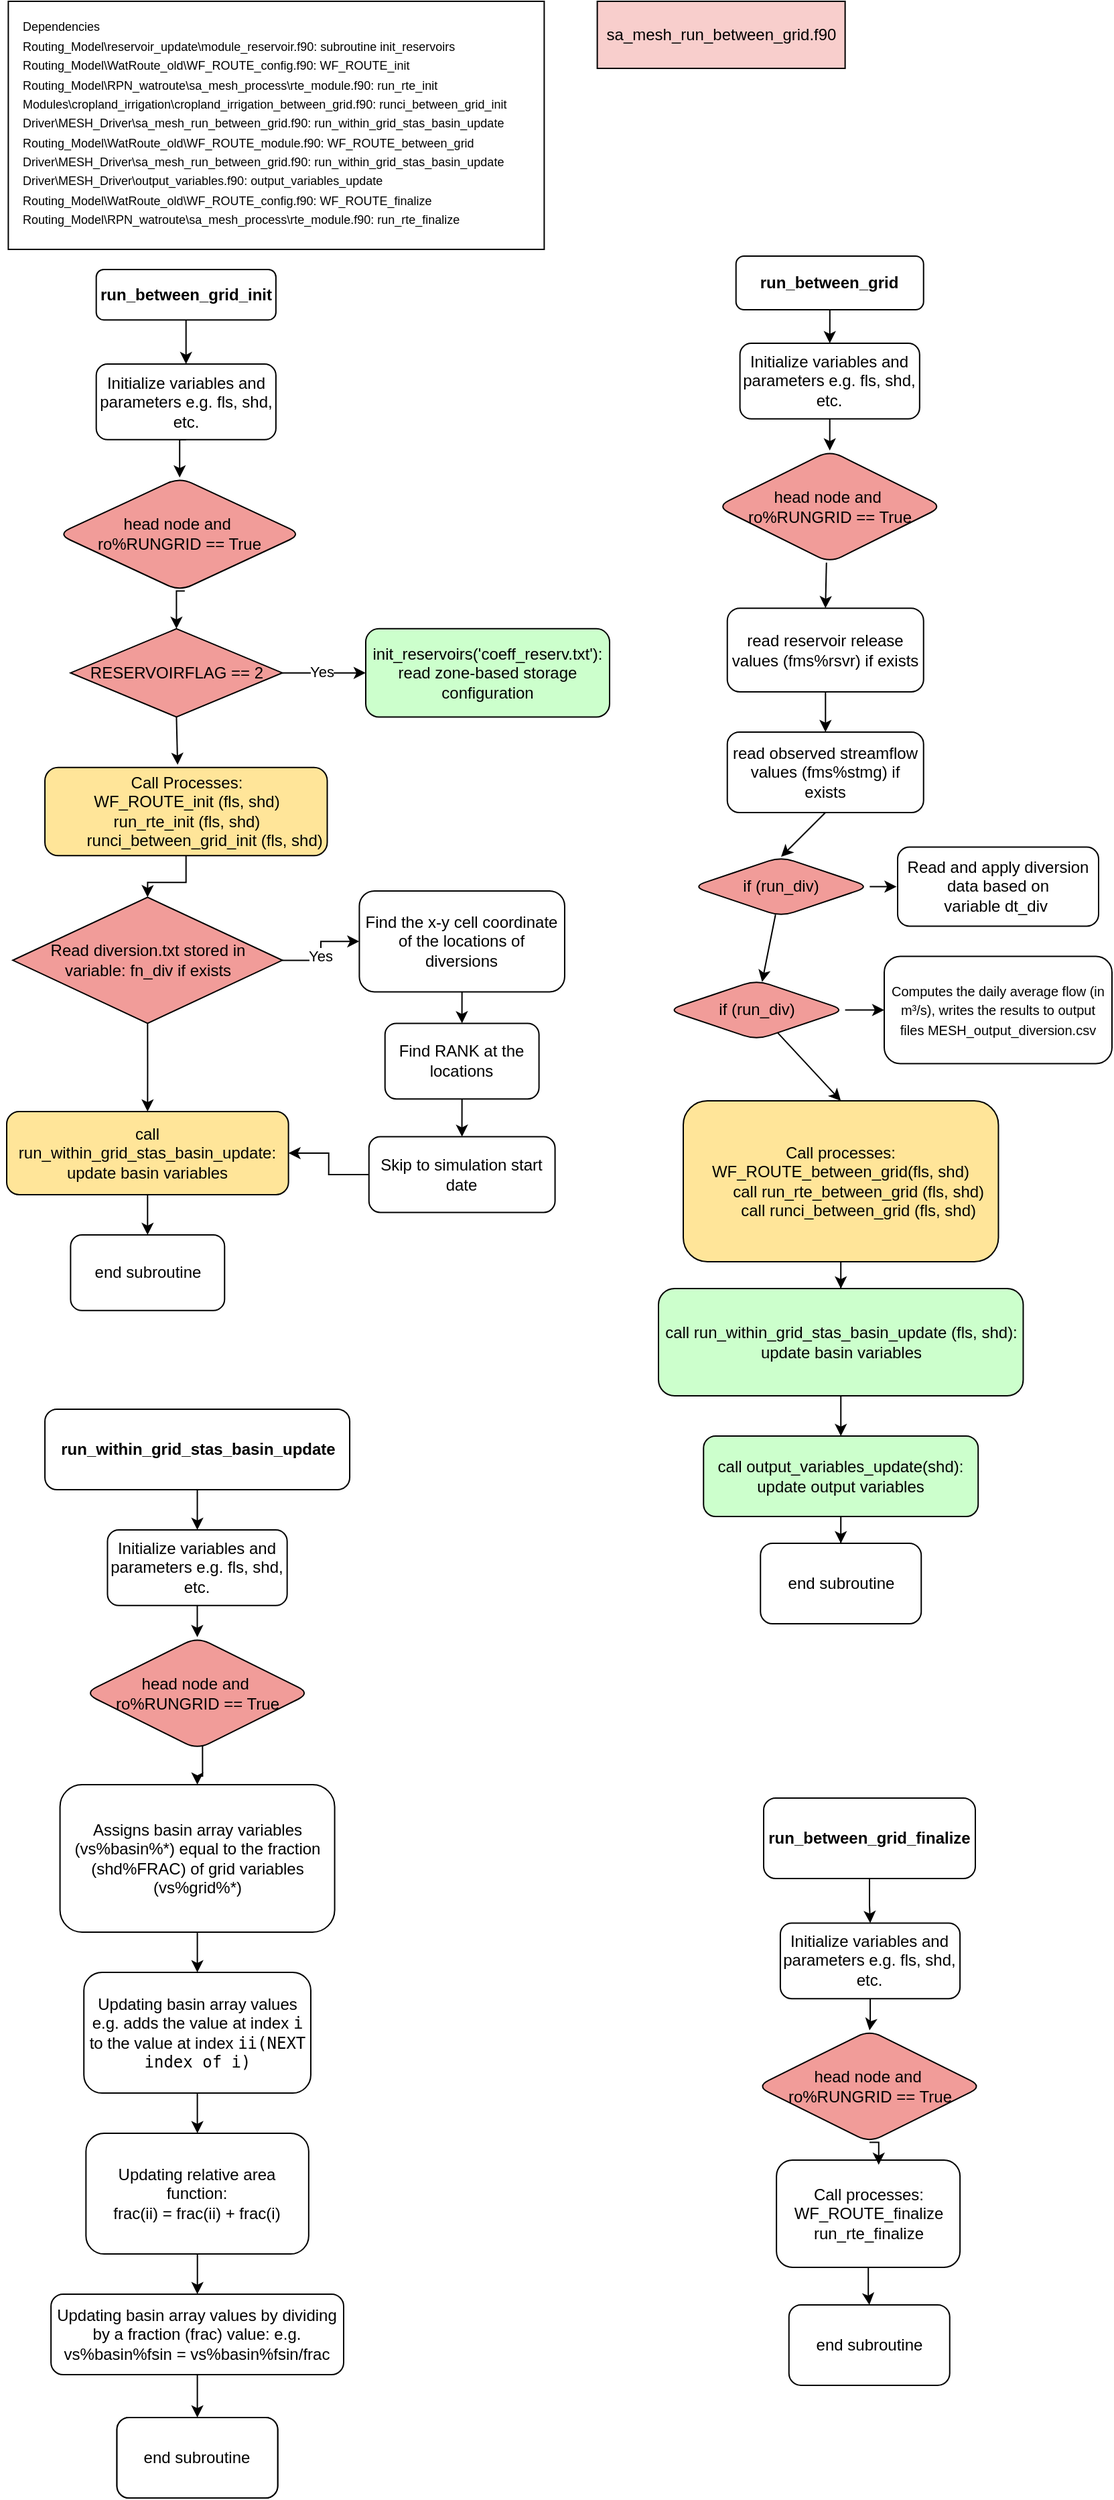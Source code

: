 <mxfile version="24.7.14">
  <diagram name="Page-1" id="10xUOoZB6ZYBFLNR_NRF">
    <mxGraphModel dx="1666" dy="749" grid="1" gridSize="10" guides="1" tooltips="1" connect="1" arrows="1" fold="1" page="1" pageScale="1" pageWidth="850" pageHeight="1100" math="0" shadow="0">
      <root>
        <mxCell id="0" />
        <mxCell id="1" parent="0" />
        <mxCell id="wEJVVZ1OubtGXcDkp_JM-1" value="sa_mesh_run_between_grid.f90" style="rounded=0;whiteSpace=wrap;html=1;fillColor=#F8CECC;" parent="1" vertex="1">
          <mxGeometry x="455.81" y="10" width="185" height="50" as="geometry" />
        </mxCell>
        <mxCell id="7oljmgm_8Q_aeO7kgqim-68" value="" style="group" parent="1" vertex="1" connectable="0">
          <mxGeometry x="10" y="210" width="455" height="785.0" as="geometry" />
        </mxCell>
        <mxCell id="7oljmgm_8Q_aeO7kgqim-2" value="" style="edgeStyle=orthogonalEdgeStyle;rounded=0;orthogonalLoop=1;jettySize=auto;html=1;" parent="7oljmgm_8Q_aeO7kgqim-68" source="wEJVVZ1OubtGXcDkp_JM-2" target="7oljmgm_8Q_aeO7kgqim-1" edge="1">
          <mxGeometry relative="1" as="geometry" />
        </mxCell>
        <mxCell id="wEJVVZ1OubtGXcDkp_JM-2" value="run_between_grid_init" style="rounded=1;whiteSpace=wrap;html=1;fontStyle=1" parent="7oljmgm_8Q_aeO7kgqim-68" vertex="1">
          <mxGeometry x="71.842" width="134.105" height="37.605" as="geometry" />
        </mxCell>
        <mxCell id="wEJVVZ1OubtGXcDkp_JM-3" value="init_reservoirs(&#39;coeff_reserv.txt&#39;):&lt;div&gt;read zone-based storage configuration&lt;/div&gt;" style="whiteSpace=wrap;html=1;rounded=1;fillColor=#CCFFCC;" parent="7oljmgm_8Q_aeO7kgqim-68" vertex="1">
          <mxGeometry x="273" y="267.934" width="182.0" height="65.808" as="geometry" />
        </mxCell>
        <mxCell id="7oljmgm_8Q_aeO7kgqim-8" style="edgeStyle=orthogonalEdgeStyle;rounded=0;orthogonalLoop=1;jettySize=auto;html=1;exitX=1;exitY=0.5;exitDx=0;exitDy=0;entryX=0;entryY=0.5;entryDx=0;entryDy=0;" parent="7oljmgm_8Q_aeO7kgqim-68" source="wEJVVZ1OubtGXcDkp_JM-5" target="wEJVVZ1OubtGXcDkp_JM-3" edge="1">
          <mxGeometry relative="1" as="geometry" />
        </mxCell>
        <mxCell id="7oljmgm_8Q_aeO7kgqim-9" value="Yes" style="edgeLabel;html=1;align=center;verticalAlign=middle;resizable=0;points=[];" parent="7oljmgm_8Q_aeO7kgqim-8" vertex="1" connectable="0">
          <mxGeometry x="-0.056" y="1" relative="1" as="geometry">
            <mxPoint as="offset" />
          </mxGeometry>
        </mxCell>
        <mxCell id="wEJVVZ1OubtGXcDkp_JM-5" value="RESERVOIRFLAG == 2" style="rhombus;whiteSpace=wrap;html=1;fillColor=#F19C99;" parent="7oljmgm_8Q_aeO7kgqim-68" vertex="1">
          <mxGeometry x="52.684" y="267.934" width="158.053" height="65.808" as="geometry" />
        </mxCell>
        <mxCell id="wEJVVZ1OubtGXcDkp_JM-13" value="" style="edgeStyle=orthogonalEdgeStyle;rounded=0;orthogonalLoop=1;jettySize=auto;html=1;entryX=0.5;entryY=0;entryDx=0;entryDy=0;" parent="7oljmgm_8Q_aeO7kgqim-68" source="wEJVVZ1OubtGXcDkp_JM-10" target="7oljmgm_8Q_aeO7kgqim-14" edge="1">
          <mxGeometry relative="1" as="geometry">
            <mxPoint x="138.895" y="465.359" as="targetPoint" />
          </mxGeometry>
        </mxCell>
        <mxCell id="wEJVVZ1OubtGXcDkp_JM-10" value="Call Processes:&lt;div&gt;&lt;div&gt;WF_ROUTE_init&amp;nbsp;(fls, shd)&lt;/div&gt;&lt;div&gt;run_rte_init&amp;nbsp;(fls, shd)&lt;/div&gt;&lt;div&gt;&amp;nbsp; &amp;nbsp; &amp;nbsp; &amp;nbsp; runci_between_grid_init&amp;nbsp;(fls, shd)&lt;/div&gt;&lt;/div&gt;" style="rounded=1;whiteSpace=wrap;html=1;fillColor=#FFE599;" parent="7oljmgm_8Q_aeO7kgqim-68" vertex="1">
          <mxGeometry x="33.526" y="371.347" width="210.737" height="65.808" as="geometry" />
        </mxCell>
        <mxCell id="wEJVVZ1OubtGXcDkp_JM-14" value="Find the x-y cell coordinate of the locations of diversions" style="whiteSpace=wrap;html=1;rounded=1;" parent="7oljmgm_8Q_aeO7kgqim-68" vertex="1">
          <mxGeometry x="268.21" y="463.479" width="153.263" height="75.21" as="geometry" />
        </mxCell>
        <mxCell id="wEJVVZ1OubtGXcDkp_JM-24" value="" style="edgeStyle=orthogonalEdgeStyle;rounded=0;orthogonalLoop=1;jettySize=auto;html=1;" parent="7oljmgm_8Q_aeO7kgqim-68" source="wEJVVZ1OubtGXcDkp_JM-21" target="wEJVVZ1OubtGXcDkp_JM-23" edge="1">
          <mxGeometry relative="1" as="geometry" />
        </mxCell>
        <mxCell id="wEJVVZ1OubtGXcDkp_JM-21" value="call run_within_grid_stas_basin_update:&lt;div&gt;update basin variables&lt;/div&gt;" style="whiteSpace=wrap;html=1;rounded=1;fillColor=#FFE599;" parent="7oljmgm_8Q_aeO7kgqim-68" vertex="1">
          <mxGeometry x="5" y="628" width="210.32" height="62" as="geometry" />
        </mxCell>
        <mxCell id="wEJVVZ1OubtGXcDkp_JM-23" value="end subroutine" style="whiteSpace=wrap;html=1;rounded=1;" parent="7oljmgm_8Q_aeO7kgqim-68" vertex="1">
          <mxGeometry x="52.684" y="720.003" width="114.947" height="56.407" as="geometry" />
        </mxCell>
        <mxCell id="Qatt-AjyccafXuUgTQb3-5" style="edgeStyle=orthogonalEdgeStyle;rounded=0;orthogonalLoop=1;jettySize=auto;html=1;entryX=0.5;entryY=0;entryDx=0;entryDy=0;" parent="7oljmgm_8Q_aeO7kgqim-68" target="wEJVVZ1OubtGXcDkp_JM-5" edge="1">
          <mxGeometry relative="1" as="geometry">
            <mxPoint x="137.937" y="239.731" as="sourcePoint" />
          </mxGeometry>
        </mxCell>
        <mxCell id="7oljmgm_8Q_aeO7kgqim-11" style="edgeStyle=orthogonalEdgeStyle;rounded=0;orthogonalLoop=1;jettySize=auto;html=1;exitX=0.5;exitY=1;exitDx=0;exitDy=0;entryX=0.5;entryY=0;entryDx=0;entryDy=0;" parent="7oljmgm_8Q_aeO7kgqim-68" source="7oljmgm_8Q_aeO7kgqim-1" target="7oljmgm_8Q_aeO7kgqim-4" edge="1">
          <mxGeometry relative="1" as="geometry" />
        </mxCell>
        <mxCell id="7oljmgm_8Q_aeO7kgqim-1" value="Initialize variables and parameters e.g. fls, shd, etc." style="rounded=1;whiteSpace=wrap;html=1;" parent="7oljmgm_8Q_aeO7kgqim-68" vertex="1">
          <mxGeometry x="71.842" y="70.509" width="134.105" height="56.407" as="geometry" />
        </mxCell>
        <mxCell id="7oljmgm_8Q_aeO7kgqim-4" value="head node and&amp;nbsp;&lt;div&gt;ro%RUNGRID == True&lt;/div&gt;" style="rhombus;whiteSpace=wrap;html=1;rounded=1;fillColor=#F19C99;" parent="7oljmgm_8Q_aeO7kgqim-68" vertex="1">
          <mxGeometry x="43.105" y="155.12" width="182.0" height="84.611" as="geometry" />
        </mxCell>
        <mxCell id="7oljmgm_8Q_aeO7kgqim-7" style="edgeStyle=orthogonalEdgeStyle;rounded=0;orthogonalLoop=1;jettySize=auto;html=1;exitX=0.5;exitY=1;exitDx=0;exitDy=0;entryX=0.47;entryY=-0.029;entryDx=0;entryDy=0;entryPerimeter=0;" parent="7oljmgm_8Q_aeO7kgqim-68" source="wEJVVZ1OubtGXcDkp_JM-5" target="wEJVVZ1OubtGXcDkp_JM-10" edge="1">
          <mxGeometry relative="1" as="geometry" />
        </mxCell>
        <mxCell id="7oljmgm_8Q_aeO7kgqim-16" style="edgeStyle=orthogonalEdgeStyle;rounded=0;orthogonalLoop=1;jettySize=auto;html=1;exitX=0.5;exitY=1;exitDx=0;exitDy=0;entryX=0.5;entryY=0;entryDx=0;entryDy=0;" parent="7oljmgm_8Q_aeO7kgqim-68" source="7oljmgm_8Q_aeO7kgqim-14" target="wEJVVZ1OubtGXcDkp_JM-21" edge="1">
          <mxGeometry relative="1" as="geometry" />
        </mxCell>
        <mxCell id="7oljmgm_8Q_aeO7kgqim-18" value="" style="edgeStyle=orthogonalEdgeStyle;rounded=0;orthogonalLoop=1;jettySize=auto;html=1;" parent="7oljmgm_8Q_aeO7kgqim-68" source="7oljmgm_8Q_aeO7kgqim-14" target="wEJVVZ1OubtGXcDkp_JM-14" edge="1">
          <mxGeometry relative="1" as="geometry" />
        </mxCell>
        <mxCell id="7oljmgm_8Q_aeO7kgqim-19" value="Yes" style="edgeLabel;html=1;align=center;verticalAlign=middle;resizable=0;points=[];" parent="7oljmgm_8Q_aeO7kgqim-18" vertex="1" connectable="0">
          <mxGeometry x="-0.089" y="1" relative="1" as="geometry">
            <mxPoint as="offset" />
          </mxGeometry>
        </mxCell>
        <mxCell id="7oljmgm_8Q_aeO7kgqim-14" value="Read&amp;nbsp;diversion.txt stored in variable:&amp;nbsp;fn_div if exists" style="rhombus;whiteSpace=wrap;html=1;fillColor=#F19C99;" parent="7oljmgm_8Q_aeO7kgqim-68" vertex="1">
          <mxGeometry x="9.579" y="468.18" width="201.158" height="94.012" as="geometry" />
        </mxCell>
        <mxCell id="wEJVVZ1OubtGXcDkp_JM-19" value="Skip to simulation start date" style="whiteSpace=wrap;html=1;rounded=1;" parent="7oljmgm_8Q_aeO7kgqim-68" vertex="1">
          <mxGeometry x="275.394" y="646.801" width="138.895" height="56.407" as="geometry" />
        </mxCell>
        <mxCell id="7oljmgm_8Q_aeO7kgqim-17" style="edgeStyle=orthogonalEdgeStyle;rounded=0;orthogonalLoop=1;jettySize=auto;html=1;exitX=0;exitY=0.5;exitDx=0;exitDy=0;entryX=1;entryY=0.5;entryDx=0;entryDy=0;" parent="7oljmgm_8Q_aeO7kgqim-68" source="wEJVVZ1OubtGXcDkp_JM-19" target="wEJVVZ1OubtGXcDkp_JM-21" edge="1">
          <mxGeometry relative="1" as="geometry" />
        </mxCell>
        <mxCell id="wEJVVZ1OubtGXcDkp_JM-16" value="Find RANK at the locations" style="whiteSpace=wrap;html=1;rounded=1;" parent="7oljmgm_8Q_aeO7kgqim-68" vertex="1">
          <mxGeometry x="287.368" y="562.192" width="114.947" height="56.407" as="geometry" />
        </mxCell>
        <mxCell id="wEJVVZ1OubtGXcDkp_JM-20" value="" style="edgeStyle=orthogonalEdgeStyle;rounded=0;orthogonalLoop=1;jettySize=auto;html=1;exitX=0.5;exitY=1;exitDx=0;exitDy=0;" parent="7oljmgm_8Q_aeO7kgqim-68" source="wEJVVZ1OubtGXcDkp_JM-16" target="wEJVVZ1OubtGXcDkp_JM-19" edge="1">
          <mxGeometry relative="1" as="geometry">
            <mxPoint x="324.655" y="526.883" as="sourcePoint" />
          </mxGeometry>
        </mxCell>
        <mxCell id="wEJVVZ1OubtGXcDkp_JM-17" value="" style="edgeStyle=orthogonalEdgeStyle;rounded=0;orthogonalLoop=1;jettySize=auto;html=1;exitX=0.5;exitY=1;exitDx=0;exitDy=0;" parent="7oljmgm_8Q_aeO7kgqim-68" source="wEJVVZ1OubtGXcDkp_JM-14" target="wEJVVZ1OubtGXcDkp_JM-16" edge="1">
          <mxGeometry relative="1" as="geometry">
            <mxPoint x="535.427" y="489.279" as="sourcePoint" />
          </mxGeometry>
        </mxCell>
        <mxCell id="7oljmgm_8Q_aeO7kgqim-69" value="" style="group" parent="1" vertex="1" connectable="0">
          <mxGeometry x="43.53" y="1060" width="227.5" height="812" as="geometry" />
        </mxCell>
        <mxCell id="7oljmgm_8Q_aeO7kgqim-61" style="edgeStyle=orthogonalEdgeStyle;rounded=0;orthogonalLoop=1;jettySize=auto;html=1;exitX=0.5;exitY=1;exitDx=0;exitDy=0;entryX=0.5;entryY=0;entryDx=0;entryDy=0;" parent="7oljmgm_8Q_aeO7kgqim-69" source="Qatt-AjyccafXuUgTQb3-1" target="7oljmgm_8Q_aeO7kgqim-55" edge="1">
          <mxGeometry relative="1" as="geometry" />
        </mxCell>
        <mxCell id="Qatt-AjyccafXuUgTQb3-1" value="&lt;b&gt;run_within_grid_stas_basin_update&lt;/b&gt;" style="rounded=1;whiteSpace=wrap;html=1;" parent="7oljmgm_8Q_aeO7kgqim-69" vertex="1">
          <mxGeometry width="227.5" height="60" as="geometry" />
        </mxCell>
        <mxCell id="Qatt-AjyccafXuUgTQb3-12" value="" style="edgeStyle=orthogonalEdgeStyle;rounded=0;orthogonalLoop=1;jettySize=auto;html=1;exitX=0.523;exitY=0.92;exitDx=0;exitDy=0;exitPerimeter=0;" parent="7oljmgm_8Q_aeO7kgqim-69" source="7oljmgm_8Q_aeO7kgqim-56" target="Qatt-AjyccafXuUgTQb3-11" edge="1">
          <mxGeometry relative="1" as="geometry">
            <mxPoint x="113.798" y="250" as="sourcePoint" />
          </mxGeometry>
        </mxCell>
        <mxCell id="Qatt-AjyccafXuUgTQb3-14" value="" style="edgeStyle=orthogonalEdgeStyle;rounded=0;orthogonalLoop=1;jettySize=auto;html=1;" parent="7oljmgm_8Q_aeO7kgqim-69" source="Qatt-AjyccafXuUgTQb3-11" target="Qatt-AjyccafXuUgTQb3-13" edge="1">
          <mxGeometry relative="1" as="geometry" />
        </mxCell>
        <mxCell id="Qatt-AjyccafXuUgTQb3-11" value="Assigns basin array variables (vs%basin%*) equal to the fraction (shd%FRAC) of grid variables (vs%grid%*)" style="whiteSpace=wrap;html=1;rounded=1;" parent="7oljmgm_8Q_aeO7kgqim-69" vertex="1">
          <mxGeometry x="11.26" y="280" width="205" height="110" as="geometry" />
        </mxCell>
        <mxCell id="Qatt-AjyccafXuUgTQb3-16" value="" style="edgeStyle=orthogonalEdgeStyle;rounded=0;orthogonalLoop=1;jettySize=auto;html=1;" parent="7oljmgm_8Q_aeO7kgqim-69" source="Qatt-AjyccafXuUgTQb3-13" target="Qatt-AjyccafXuUgTQb3-15" edge="1">
          <mxGeometry relative="1" as="geometry" />
        </mxCell>
        <mxCell id="Qatt-AjyccafXuUgTQb3-13" value="Updating basin array values&lt;div&gt;e.g. a&lt;span style=&quot;background-color: initial;&quot;&gt;dds the value at index &lt;/span&gt;&lt;code style=&quot;background-color: initial;&quot;&gt;i&lt;/code&gt;&lt;span style=&quot;background-color: initial;&quot;&gt; to the value at index &lt;/span&gt;&lt;code style=&quot;background-color: initial;&quot;&gt;ii(NEXT index of i)&lt;br&gt;&lt;/code&gt;&lt;/div&gt;" style="whiteSpace=wrap;html=1;rounded=1;" parent="7oljmgm_8Q_aeO7kgqim-69" vertex="1">
          <mxGeometry x="29.08" y="420" width="169.37" height="90" as="geometry" />
        </mxCell>
        <mxCell id="Qatt-AjyccafXuUgTQb3-18" value="" style="edgeStyle=orthogonalEdgeStyle;rounded=0;orthogonalLoop=1;jettySize=auto;html=1;" parent="7oljmgm_8Q_aeO7kgqim-69" source="Qatt-AjyccafXuUgTQb3-15" target="Qatt-AjyccafXuUgTQb3-17" edge="1">
          <mxGeometry relative="1" as="geometry" />
        </mxCell>
        <mxCell id="Qatt-AjyccafXuUgTQb3-15" value="Updating relative area function:&lt;div&gt;frac(ii) = frac(ii) + frac(i)&lt;br&gt;&lt;/div&gt;" style="whiteSpace=wrap;html=1;rounded=1;" parent="7oljmgm_8Q_aeO7kgqim-69" vertex="1">
          <mxGeometry x="30.64" y="540" width="166.25" height="90" as="geometry" />
        </mxCell>
        <mxCell id="Qatt-AjyccafXuUgTQb3-26" value="" style="edgeStyle=orthogonalEdgeStyle;rounded=0;orthogonalLoop=1;jettySize=auto;html=1;" parent="7oljmgm_8Q_aeO7kgqim-69" source="Qatt-AjyccafXuUgTQb3-17" target="Qatt-AjyccafXuUgTQb3-25" edge="1">
          <mxGeometry relative="1" as="geometry" />
        </mxCell>
        <mxCell id="Qatt-AjyccafXuUgTQb3-17" value="Updating basin array values by dividing by a fraction (frac) value: e.g.&lt;br&gt;vs%basin%fsin = vs%basin%fsin/frac" style="whiteSpace=wrap;html=1;rounded=1;" parent="7oljmgm_8Q_aeO7kgqim-69" vertex="1">
          <mxGeometry x="4.54" y="660" width="218.43" height="60" as="geometry" />
        </mxCell>
        <mxCell id="Qatt-AjyccafXuUgTQb3-25" value="end subroutine" style="whiteSpace=wrap;html=1;rounded=1;" parent="7oljmgm_8Q_aeO7kgqim-69" vertex="1">
          <mxGeometry x="53.75" y="752" width="120" height="60" as="geometry" />
        </mxCell>
        <mxCell id="Qatt-AjyccafXuUgTQb3-27" value="end subroutine" style="whiteSpace=wrap;html=1;rounded=1;" parent="7oljmgm_8Q_aeO7kgqim-69" vertex="1">
          <mxGeometry x="53.75" y="752" width="120" height="60" as="geometry" />
        </mxCell>
        <mxCell id="7oljmgm_8Q_aeO7kgqim-62" style="edgeStyle=orthogonalEdgeStyle;rounded=0;orthogonalLoop=1;jettySize=auto;html=1;entryX=0.5;entryY=0;entryDx=0;entryDy=0;" parent="7oljmgm_8Q_aeO7kgqim-69" source="7oljmgm_8Q_aeO7kgqim-55" target="7oljmgm_8Q_aeO7kgqim-56" edge="1">
          <mxGeometry relative="1" as="geometry" />
        </mxCell>
        <mxCell id="7oljmgm_8Q_aeO7kgqim-55" value="Initialize variables and parameters e.g. fls, shd, etc." style="rounded=1;whiteSpace=wrap;html=1;" parent="7oljmgm_8Q_aeO7kgqim-69" vertex="1">
          <mxGeometry x="46.702" y="89.999" width="134.105" height="56.407" as="geometry" />
        </mxCell>
        <mxCell id="7oljmgm_8Q_aeO7kgqim-56" value="head node and&amp;nbsp;&lt;div&gt;ro%RUNGRID == True&lt;/div&gt;" style="rhombus;whiteSpace=wrap;html=1;rounded=1;fillColor=#F19C99;" parent="7oljmgm_8Q_aeO7kgqim-69" vertex="1">
          <mxGeometry x="29.5" y="170" width="168.5" height="83.59" as="geometry" />
        </mxCell>
        <mxCell id="7oljmgm_8Q_aeO7kgqim-70" value="" style="group" parent="1" vertex="1" connectable="0">
          <mxGeometry x="574.75" y="1350" width="168.5" height="438" as="geometry" />
        </mxCell>
        <mxCell id="Qatt-AjyccafXuUgTQb3-21" value="" style="edgeStyle=orthogonalEdgeStyle;rounded=0;orthogonalLoop=1;jettySize=auto;html=1;" parent="7oljmgm_8Q_aeO7kgqim-70" source="Qatt-AjyccafXuUgTQb3-19" target="7oljmgm_8Q_aeO7kgqim-63" edge="1">
          <mxGeometry relative="1" as="geometry">
            <mxPoint x="83.25" y="92" as="targetPoint" />
          </mxGeometry>
        </mxCell>
        <mxCell id="Qatt-AjyccafXuUgTQb3-19" value="&lt;b&gt;run_between_grid_finalize&lt;/b&gt;" style="rounded=1;whiteSpace=wrap;html=1;" parent="7oljmgm_8Q_aeO7kgqim-70" vertex="1">
          <mxGeometry x="5.25" width="158" height="60" as="geometry" />
        </mxCell>
        <mxCell id="Qatt-AjyccafXuUgTQb3-29" value="" style="edgeStyle=orthogonalEdgeStyle;rounded=0;orthogonalLoop=1;jettySize=auto;html=1;" parent="7oljmgm_8Q_aeO7kgqim-70" source="Qatt-AjyccafXuUgTQb3-23" target="Qatt-AjyccafXuUgTQb3-28" edge="1">
          <mxGeometry relative="1" as="geometry" />
        </mxCell>
        <mxCell id="Qatt-AjyccafXuUgTQb3-23" value="Call processes:&lt;div&gt;&lt;div&gt;WF_ROUTE_finalize&lt;/div&gt;&lt;div&gt;&lt;span style=&quot;background-color: initial;&quot;&gt;run_rte_finalize&lt;/span&gt;&lt;/div&gt;&lt;/div&gt;" style="whiteSpace=wrap;html=1;rounded=1;" parent="7oljmgm_8Q_aeO7kgqim-70" vertex="1">
          <mxGeometry x="14.81" y="270" width="137" height="80" as="geometry" />
        </mxCell>
        <mxCell id="Qatt-AjyccafXuUgTQb3-28" value="end subroutine" style="whiteSpace=wrap;html=1;rounded=1;" parent="7oljmgm_8Q_aeO7kgqim-70" vertex="1">
          <mxGeometry x="24.13" y="378" width="120" height="60" as="geometry" />
        </mxCell>
        <mxCell id="7oljmgm_8Q_aeO7kgqim-65" style="edgeStyle=orthogonalEdgeStyle;rounded=0;orthogonalLoop=1;jettySize=auto;html=1;entryX=0.5;entryY=0;entryDx=0;entryDy=0;" parent="7oljmgm_8Q_aeO7kgqim-70" source="7oljmgm_8Q_aeO7kgqim-63" target="7oljmgm_8Q_aeO7kgqim-64" edge="1">
          <mxGeometry relative="1" as="geometry" />
        </mxCell>
        <mxCell id="7oljmgm_8Q_aeO7kgqim-63" value="Initialize variables and parameters e.g. fls, shd, etc." style="rounded=1;whiteSpace=wrap;html=1;" parent="7oljmgm_8Q_aeO7kgqim-70" vertex="1">
          <mxGeometry x="17.702" y="93.209" width="134.105" height="56.407" as="geometry" />
        </mxCell>
        <mxCell id="7oljmgm_8Q_aeO7kgqim-64" value="head node and&amp;nbsp;&lt;div&gt;ro%RUNGRID == True&lt;/div&gt;" style="rhombus;whiteSpace=wrap;html=1;rounded=1;fillColor=#F19C99;" parent="7oljmgm_8Q_aeO7kgqim-70" vertex="1">
          <mxGeometry y="173.21" width="168.5" height="83.59" as="geometry" />
        </mxCell>
        <mxCell id="7oljmgm_8Q_aeO7kgqim-66" style="edgeStyle=orthogonalEdgeStyle;rounded=0;orthogonalLoop=1;jettySize=auto;html=1;exitX=0.5;exitY=1;exitDx=0;exitDy=0;entryX=0.557;entryY=0.044;entryDx=0;entryDy=0;entryPerimeter=0;" parent="7oljmgm_8Q_aeO7kgqim-70" source="7oljmgm_8Q_aeO7kgqim-64" target="Qatt-AjyccafXuUgTQb3-23" edge="1">
          <mxGeometry relative="1" as="geometry" />
        </mxCell>
        <mxCell id="7oljmgm_8Q_aeO7kgqim-22" style="edgeStyle=orthogonalEdgeStyle;rounded=0;orthogonalLoop=1;jettySize=auto;html=1;entryX=0.5;entryY=0;entryDx=0;entryDy=0;" parent="1" source="wEJVVZ1OubtGXcDkp_JM-25" target="7oljmgm_8Q_aeO7kgqim-21" edge="1">
          <mxGeometry relative="1" as="geometry" />
        </mxCell>
        <mxCell id="wEJVVZ1OubtGXcDkp_JM-25" value="&lt;b&gt;run_between_grid&lt;/b&gt;" style="rounded=1;whiteSpace=wrap;html=1;" parent="1" vertex="1">
          <mxGeometry x="559.36" y="200" width="140" height="40" as="geometry" />
        </mxCell>
        <mxCell id="7oljmgm_8Q_aeO7kgqim-51" style="edgeStyle=orthogonalEdgeStyle;rounded=0;orthogonalLoop=1;jettySize=auto;html=1;entryX=0.5;entryY=0;entryDx=0;entryDy=0;" parent="1" source="7oljmgm_8Q_aeO7kgqim-21" target="7oljmgm_8Q_aeO7kgqim-50" edge="1">
          <mxGeometry relative="1" as="geometry" />
        </mxCell>
        <mxCell id="7oljmgm_8Q_aeO7kgqim-21" value="Initialize variables and parameters e.g. fls, shd, etc." style="rounded=1;whiteSpace=wrap;html=1;" parent="1" vertex="1">
          <mxGeometry x="562.312" y="264.999" width="134.105" height="56.407" as="geometry" />
        </mxCell>
        <mxCell id="7oljmgm_8Q_aeO7kgqim-50" value="head node and&amp;nbsp;&lt;div&gt;ro%RUNGRID == True&lt;/div&gt;" style="rhombus;whiteSpace=wrap;html=1;rounded=1;fillColor=#F19C99;" parent="1" vertex="1">
          <mxGeometry x="545.11" y="345" width="168.5" height="83.59" as="geometry" />
        </mxCell>
        <mxCell id="wEJVVZ1OubtGXcDkp_JM-29" value="" style="edgeStyle=orthogonalEdgeStyle;rounded=0;orthogonalLoop=1;jettySize=auto;html=1;" parent="1" source="wEJVVZ1OubtGXcDkp_JM-26" target="wEJVVZ1OubtGXcDkp_JM-28" edge="1">
          <mxGeometry relative="1" as="geometry" />
        </mxCell>
        <mxCell id="wEJVVZ1OubtGXcDkp_JM-26" value="read reservoir release values (fms%rsvr) if exists" style="whiteSpace=wrap;html=1;rounded=1;" parent="1" vertex="1">
          <mxGeometry x="552.87" y="462.59" width="146.49" height="62.41" as="geometry" />
        </mxCell>
        <mxCell id="a0vkJ4WNfMtXLyFlBchT-2" style="rounded=0;orthogonalLoop=1;jettySize=auto;html=1;exitX=0.5;exitY=1;exitDx=0;exitDy=0;entryX=0.5;entryY=0;entryDx=0;entryDy=0;" parent="1" source="wEJVVZ1OubtGXcDkp_JM-28" target="a0vkJ4WNfMtXLyFlBchT-1" edge="1">
          <mxGeometry relative="1" as="geometry" />
        </mxCell>
        <mxCell id="wEJVVZ1OubtGXcDkp_JM-28" value="read observed streamflow values (fms%stmg) if exists" style="whiteSpace=wrap;html=1;rounded=1;" parent="1" vertex="1">
          <mxGeometry x="552.87" y="555" width="146.49" height="60" as="geometry" />
        </mxCell>
        <mxCell id="wEJVVZ1OubtGXcDkp_JM-30" value="Read and apply diversion data based on variable&amp;nbsp;dt_div&amp;nbsp;" style="whiteSpace=wrap;html=1;rounded=1;" parent="1" vertex="1">
          <mxGeometry x="680" y="640.75" width="150" height="59" as="geometry" />
        </mxCell>
        <mxCell id="wEJVVZ1OubtGXcDkp_JM-35" value="" style="edgeStyle=orthogonalEdgeStyle;rounded=0;orthogonalLoop=1;jettySize=auto;html=1;" parent="1" target="wEJVVZ1OubtGXcDkp_JM-34" edge="1">
          <mxGeometry relative="1" as="geometry">
            <mxPoint x="639.749" y="885" as="sourcePoint" />
          </mxGeometry>
        </mxCell>
        <mxCell id="7oljmgm_8Q_aeO7kgqim-52" style="rounded=0;orthogonalLoop=1;jettySize=auto;html=1;entryX=0.5;entryY=0;entryDx=0;entryDy=0;" parent="1" source="a0vkJ4WNfMtXLyFlBchT-5" target="wEJVVZ1OubtGXcDkp_JM-34" edge="1">
          <mxGeometry relative="1" as="geometry">
            <mxPoint x="738.889" y="840" as="sourcePoint" />
          </mxGeometry>
        </mxCell>
        <mxCell id="wEJVVZ1OubtGXcDkp_JM-38" style="edgeStyle=orthogonalEdgeStyle;rounded=0;orthogonalLoop=1;jettySize=auto;html=1;entryX=0.5;entryY=0;entryDx=0;entryDy=0;" parent="1" source="wEJVVZ1OubtGXcDkp_JM-34" target="wEJVVZ1OubtGXcDkp_JM-37" edge="1">
          <mxGeometry relative="1" as="geometry">
            <mxPoint x="624.37" y="1032.59" as="targetPoint" />
          </mxGeometry>
        </mxCell>
        <mxCell id="wEJVVZ1OubtGXcDkp_JM-34" value="&lt;div&gt;Call processes:&lt;/div&gt;&lt;div&gt;WF_ROUTE_between_grid(fls, shd)&lt;/div&gt;&lt;div&gt;&amp;nbsp; &amp;nbsp; &amp;nbsp; &amp;nbsp; call run_rte_between_grid&amp;nbsp;(fls, shd)&lt;/div&gt;&lt;div&gt;&amp;nbsp; &amp;nbsp; &amp;nbsp; &amp;nbsp; call runci_between_grid&amp;nbsp;(fls, shd)&lt;/div&gt;" style="whiteSpace=wrap;html=1;rounded=1;fillColor=#FFE599;" parent="1" vertex="1">
          <mxGeometry x="520" y="830" width="235.24" height="120" as="geometry" />
        </mxCell>
        <mxCell id="7oljmgm_8Q_aeO7kgqim-53" style="edgeStyle=orthogonalEdgeStyle;rounded=0;orthogonalLoop=1;jettySize=auto;html=1;exitX=0.5;exitY=1;exitDx=0;exitDy=0;entryX=0.5;entryY=0;entryDx=0;entryDy=0;" parent="1" source="wEJVVZ1OubtGXcDkp_JM-37" target="wEJVVZ1OubtGXcDkp_JM-39" edge="1">
          <mxGeometry relative="1" as="geometry" />
        </mxCell>
        <mxCell id="wEJVVZ1OubtGXcDkp_JM-37" value="call run_within_grid_stas_basin_update (fls, shd):&lt;div&gt;update basin variables&lt;/div&gt;" style="whiteSpace=wrap;html=1;rounded=1;fillColor=#CCFFCC;" parent="1" vertex="1">
          <mxGeometry x="501.5" y="970" width="272.24" height="80" as="geometry" />
        </mxCell>
        <mxCell id="wEJVVZ1OubtGXcDkp_JM-43" value="" style="edgeStyle=orthogonalEdgeStyle;rounded=0;orthogonalLoop=1;jettySize=auto;html=1;exitX=0.5;exitY=1;exitDx=0;exitDy=0;" parent="1" source="wEJVVZ1OubtGXcDkp_JM-39" target="wEJVVZ1OubtGXcDkp_JM-41" edge="1">
          <mxGeometry relative="1" as="geometry">
            <mxPoint x="624.37" y="1192.59" as="sourcePoint" />
          </mxGeometry>
        </mxCell>
        <mxCell id="wEJVVZ1OubtGXcDkp_JM-39" value="call output_variables_update(shd):&lt;div&gt;update output variables&lt;/div&gt;" style="whiteSpace=wrap;html=1;rounded=1;fillColor=#CCFFCC;" parent="1" vertex="1">
          <mxGeometry x="535.12" y="1080" width="205" height="60" as="geometry" />
        </mxCell>
        <mxCell id="wEJVVZ1OubtGXcDkp_JM-41" value="end subroutine" style="whiteSpace=wrap;html=1;rounded=1;" parent="1" vertex="1">
          <mxGeometry x="577.62" y="1160" width="120" height="60" as="geometry" />
        </mxCell>
        <mxCell id="Qatt-AjyccafXuUgTQb3-7" style="edgeStyle=orthogonalEdgeStyle;rounded=0;orthogonalLoop=1;jettySize=auto;html=1;exitX=0.5;exitY=1;exitDx=0;exitDy=0;entryX=0.5;entryY=0;entryDx=0;entryDy=0;" parent="1" target="wEJVVZ1OubtGXcDkp_JM-26" edge="1">
          <mxGeometry relative="1" as="geometry">
            <mxPoint x="626.87" y="428.59" as="sourcePoint" />
          </mxGeometry>
        </mxCell>
        <mxCell id="a0vkJ4WNfMtXLyFlBchT-3" style="edgeStyle=orthogonalEdgeStyle;rounded=0;orthogonalLoop=1;jettySize=auto;html=1;" parent="1" source="a0vkJ4WNfMtXLyFlBchT-1" target="wEJVVZ1OubtGXcDkp_JM-30" edge="1">
          <mxGeometry relative="1" as="geometry" />
        </mxCell>
        <mxCell id="a0vkJ4WNfMtXLyFlBchT-6" style="rounded=0;orthogonalLoop=1;jettySize=auto;html=1;" parent="1" source="a0vkJ4WNfMtXLyFlBchT-1" target="a0vkJ4WNfMtXLyFlBchT-5" edge="1">
          <mxGeometry relative="1" as="geometry" />
        </mxCell>
        <mxCell id="a0vkJ4WNfMtXLyFlBchT-1" value="if (run_div)" style="rhombus;whiteSpace=wrap;html=1;rounded=1;fillColor=#F19C99;" parent="1" vertex="1">
          <mxGeometry x="526.864" y="648.003" width="132.31" height="44.5" as="geometry" />
        </mxCell>
        <mxCell id="a0vkJ4WNfMtXLyFlBchT-8" style="edgeStyle=orthogonalEdgeStyle;rounded=0;orthogonalLoop=1;jettySize=auto;html=1;entryX=0;entryY=0.5;entryDx=0;entryDy=0;" parent="1" source="a0vkJ4WNfMtXLyFlBchT-5" target="a0vkJ4WNfMtXLyFlBchT-7" edge="1">
          <mxGeometry relative="1" as="geometry" />
        </mxCell>
        <mxCell id="a0vkJ4WNfMtXLyFlBchT-5" value="if (run_div)" style="rhombus;whiteSpace=wrap;html=1;rounded=1;fillColor=#F19C99;" parent="1" vertex="1">
          <mxGeometry x="508.504" y="740.003" width="132.31" height="44.5" as="geometry" />
        </mxCell>
        <mxCell id="a0vkJ4WNfMtXLyFlBchT-7" value="&lt;font style=&quot;font-size: 10px;&quot;&gt;Computes the daily average flow (in m³/s), writes the results to output files&amp;nbsp;MESH_output_diversion.csv&lt;/font&gt;" style="whiteSpace=wrap;html=1;fillColor=#FFFFFF;rounded=1;" parent="1" vertex="1">
          <mxGeometry x="670" y="722.25" width="170" height="80" as="geometry" />
        </mxCell>
        <mxCell id="BkqO7sOh6WTyR0dpovzb-4" value="" style="group" vertex="1" connectable="0" parent="1">
          <mxGeometry x="16.2" y="10" width="400" height="185" as="geometry" />
        </mxCell>
        <mxCell id="BkqO7sOh6WTyR0dpovzb-5" value="" style="rounded=0;whiteSpace=wrap;html=1;" vertex="1" parent="BkqO7sOh6WTyR0dpovzb-4">
          <mxGeometry width="400" height="185" as="geometry" />
        </mxCell>
        <mxCell id="BkqO7sOh6WTyR0dpovzb-6" value="&lt;font style=&quot;font-size: 9px;&quot;&gt;Dependencies&lt;/font&gt;&lt;div&gt;&lt;font style=&quot;font-size: 9px;&quot;&gt;Routing_Model\reservoir_update\module_reservoir.f90: subroutine init_reservoirs&lt;/font&gt;&lt;br&gt;&lt;/div&gt;&lt;div&gt;&lt;font style=&quot;font-size: 9px;&quot;&gt;Routing_Model\WatRoute_old\WF_ROUTE_config.f90: WF_ROUTE_init&lt;/font&gt;&lt;br&gt;&lt;/div&gt;&lt;div&gt;&lt;font style=&quot;font-size: 9px;&quot;&gt;Routing_Model\RPN_watroute\sa_mesh_process\rte_module.f90: run_rte_init&lt;/font&gt;&lt;br&gt;&lt;/div&gt;&lt;div&gt;&lt;font style=&quot;font-size: 9px;&quot;&gt;Modules\cropland_irrigation\cropland_irrigation_between_grid.f90: runci_between_grid_init&lt;/font&gt;&lt;br&gt;&lt;/div&gt;&lt;div&gt;&lt;font style=&quot;font-size: 9px;&quot;&gt;Driver\MESH_Driver\sa_mesh_run_between_grid.f90: run_within_grid_stas_basin_update&lt;/font&gt;&lt;br&gt;&lt;/div&gt;&lt;div&gt;&lt;font style=&quot;font-size: 9px;&quot;&gt;Routing_Model\WatRoute_old\WF_ROUTE_module.f90: WF_ROUTE_between_grid&lt;br&gt;&lt;/font&gt;&lt;/div&gt;&lt;div&gt;&lt;div&gt;&lt;font style=&quot;font-size: 9px;&quot;&gt;Driver\MESH_Driver\sa_mesh_run_between_grid.f90: run_within_grid_stas_basin_update&lt;/font&gt;&lt;/div&gt;&lt;div&gt;&lt;font style=&quot;font-size: 9px;&quot;&gt;Driver\MESH_Driver\output_variables.f90: output_variables_update&lt;/font&gt;&lt;/div&gt;&lt;div&gt;&lt;font style=&quot;font-size: 9px;&quot;&gt;Routing_Model\WatRoute_old\WF_ROUTE_config.f90: WF_ROUTE_finalize&lt;/font&gt;&lt;/div&gt;&lt;div&gt;&lt;font style=&quot;font-size: 9px;&quot;&gt;Routing_Model\RPN_watroute\sa_mesh_process\rte_module.f90: run_rte_finalize&lt;/font&gt;&lt;/div&gt;&lt;/div&gt;" style="text;html=1;align=left;verticalAlign=middle;whiteSpace=wrap;rounded=0;" vertex="1" parent="BkqO7sOh6WTyR0dpovzb-4">
          <mxGeometry x="9.23" width="380.77" height="180" as="geometry" />
        </mxCell>
      </root>
    </mxGraphModel>
  </diagram>
</mxfile>
